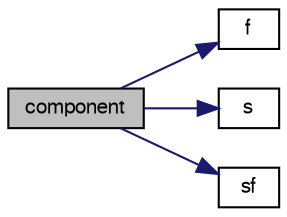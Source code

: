 digraph "component"
{
  bgcolor="transparent";
  edge [fontname="FreeSans",fontsize="10",labelfontname="FreeSans",labelfontsize="10"];
  node [fontname="FreeSans",fontsize="10",shape=record];
  rankdir="LR";
  Node67687 [label="component",height=0.2,width=0.4,color="black", fillcolor="grey75", style="filled", fontcolor="black"];
  Node67687 -> Node67688 [color="midnightblue",fontsize="10",style="solid",fontname="FreeSans"];
  Node67688 [label="f",height=0.2,width=0.4,color="black",URL="$a17900.html#a888be93833ac7a23170555c69c690288"];
  Node67687 -> Node67689 [color="midnightblue",fontsize="10",style="solid",fontname="FreeSans"];
  Node67689 [label="s",height=0.2,width=0.4,color="black",URL="$a18905.html#abb9c4233033fad2ad0206cd4adad3b9f"];
  Node67687 -> Node67690 [color="midnightblue",fontsize="10",style="solid",fontname="FreeSans"];
  Node67690 [label="sf",height=0.2,width=0.4,color="black",URL="$a19016.html#ab318caaec810447a252e6134c88a7a77"];
}
